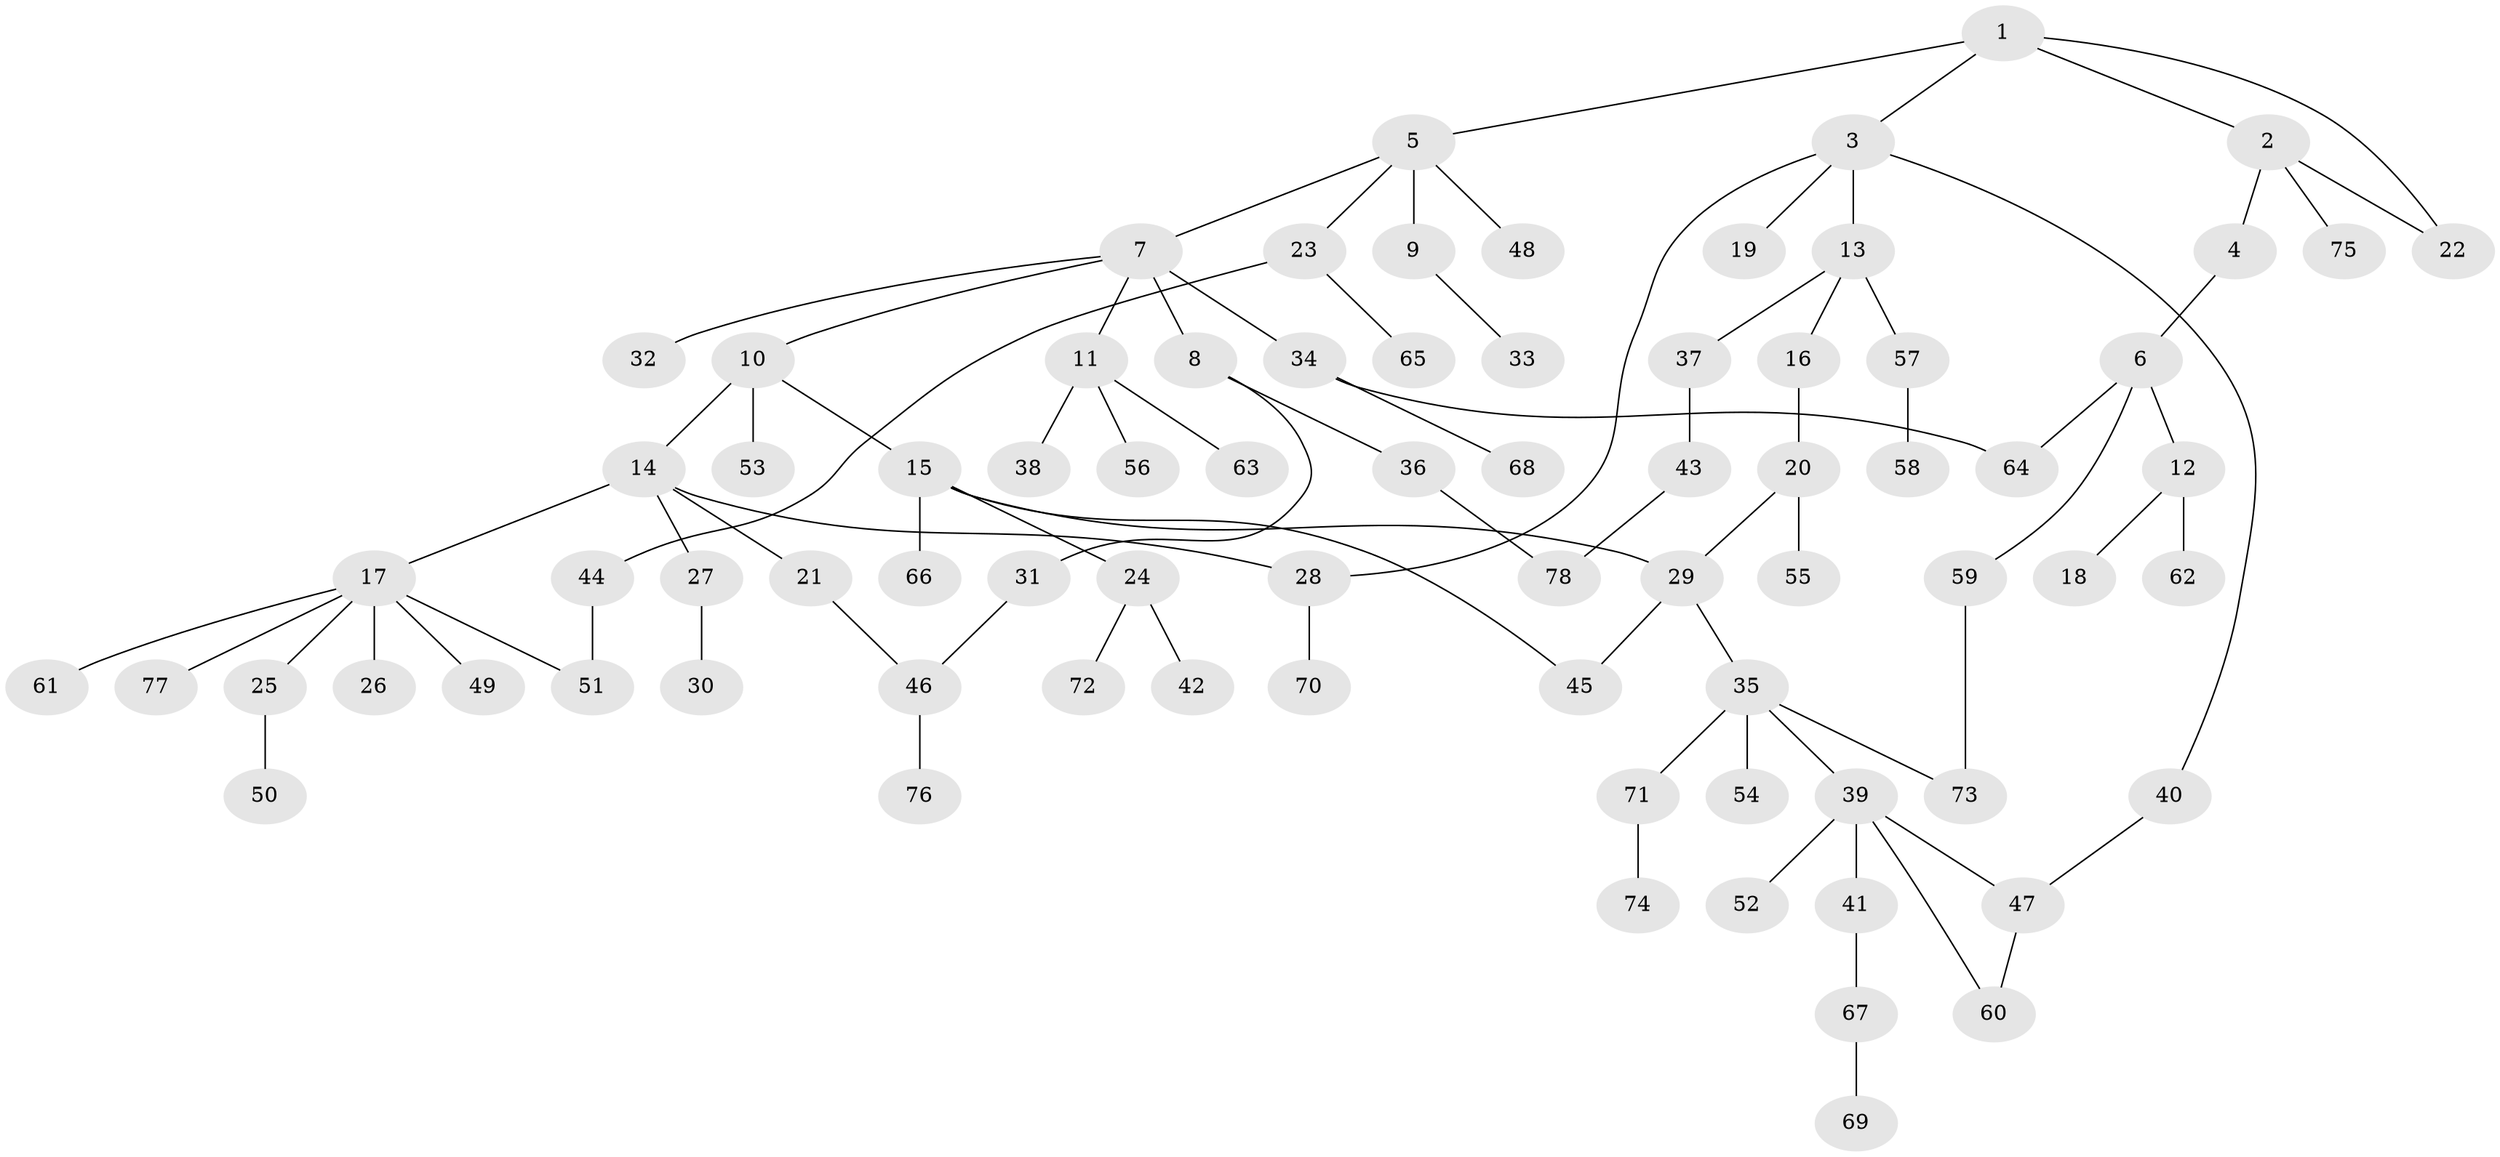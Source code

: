 // coarse degree distribution, {3: 0.15384615384615385, 4: 0.15384615384615385, 5: 0.05128205128205128, 2: 0.38461538461538464, 1: 0.2564102564102564}
// Generated by graph-tools (version 1.1) at 2025/36/03/04/25 23:36:09]
// undirected, 78 vertices, 88 edges
graph export_dot {
  node [color=gray90,style=filled];
  1;
  2;
  3;
  4;
  5;
  6;
  7;
  8;
  9;
  10;
  11;
  12;
  13;
  14;
  15;
  16;
  17;
  18;
  19;
  20;
  21;
  22;
  23;
  24;
  25;
  26;
  27;
  28;
  29;
  30;
  31;
  32;
  33;
  34;
  35;
  36;
  37;
  38;
  39;
  40;
  41;
  42;
  43;
  44;
  45;
  46;
  47;
  48;
  49;
  50;
  51;
  52;
  53;
  54;
  55;
  56;
  57;
  58;
  59;
  60;
  61;
  62;
  63;
  64;
  65;
  66;
  67;
  68;
  69;
  70;
  71;
  72;
  73;
  74;
  75;
  76;
  77;
  78;
  1 -- 2;
  1 -- 3;
  1 -- 5;
  1 -- 22;
  2 -- 4;
  2 -- 22;
  2 -- 75;
  3 -- 13;
  3 -- 19;
  3 -- 28;
  3 -- 40;
  4 -- 6;
  5 -- 7;
  5 -- 9;
  5 -- 23;
  5 -- 48;
  6 -- 12;
  6 -- 59;
  6 -- 64;
  7 -- 8;
  7 -- 10;
  7 -- 11;
  7 -- 32;
  7 -- 34;
  8 -- 31;
  8 -- 36;
  9 -- 33;
  10 -- 14;
  10 -- 15;
  10 -- 53;
  11 -- 38;
  11 -- 56;
  11 -- 63;
  12 -- 18;
  12 -- 62;
  13 -- 16;
  13 -- 37;
  13 -- 57;
  14 -- 17;
  14 -- 21;
  14 -- 27;
  14 -- 28;
  15 -- 24;
  15 -- 66;
  15 -- 29;
  15 -- 45;
  16 -- 20;
  17 -- 25;
  17 -- 26;
  17 -- 49;
  17 -- 51;
  17 -- 61;
  17 -- 77;
  20 -- 29;
  20 -- 55;
  21 -- 46;
  23 -- 44;
  23 -- 65;
  24 -- 42;
  24 -- 72;
  25 -- 50;
  27 -- 30;
  28 -- 70;
  29 -- 35;
  29 -- 45;
  31 -- 46;
  34 -- 64;
  34 -- 68;
  35 -- 39;
  35 -- 54;
  35 -- 71;
  35 -- 73;
  36 -- 78;
  37 -- 43;
  39 -- 41;
  39 -- 52;
  39 -- 47;
  39 -- 60;
  40 -- 47;
  41 -- 67;
  43 -- 78;
  44 -- 51;
  46 -- 76;
  47 -- 60;
  57 -- 58;
  59 -- 73;
  67 -- 69;
  71 -- 74;
}
